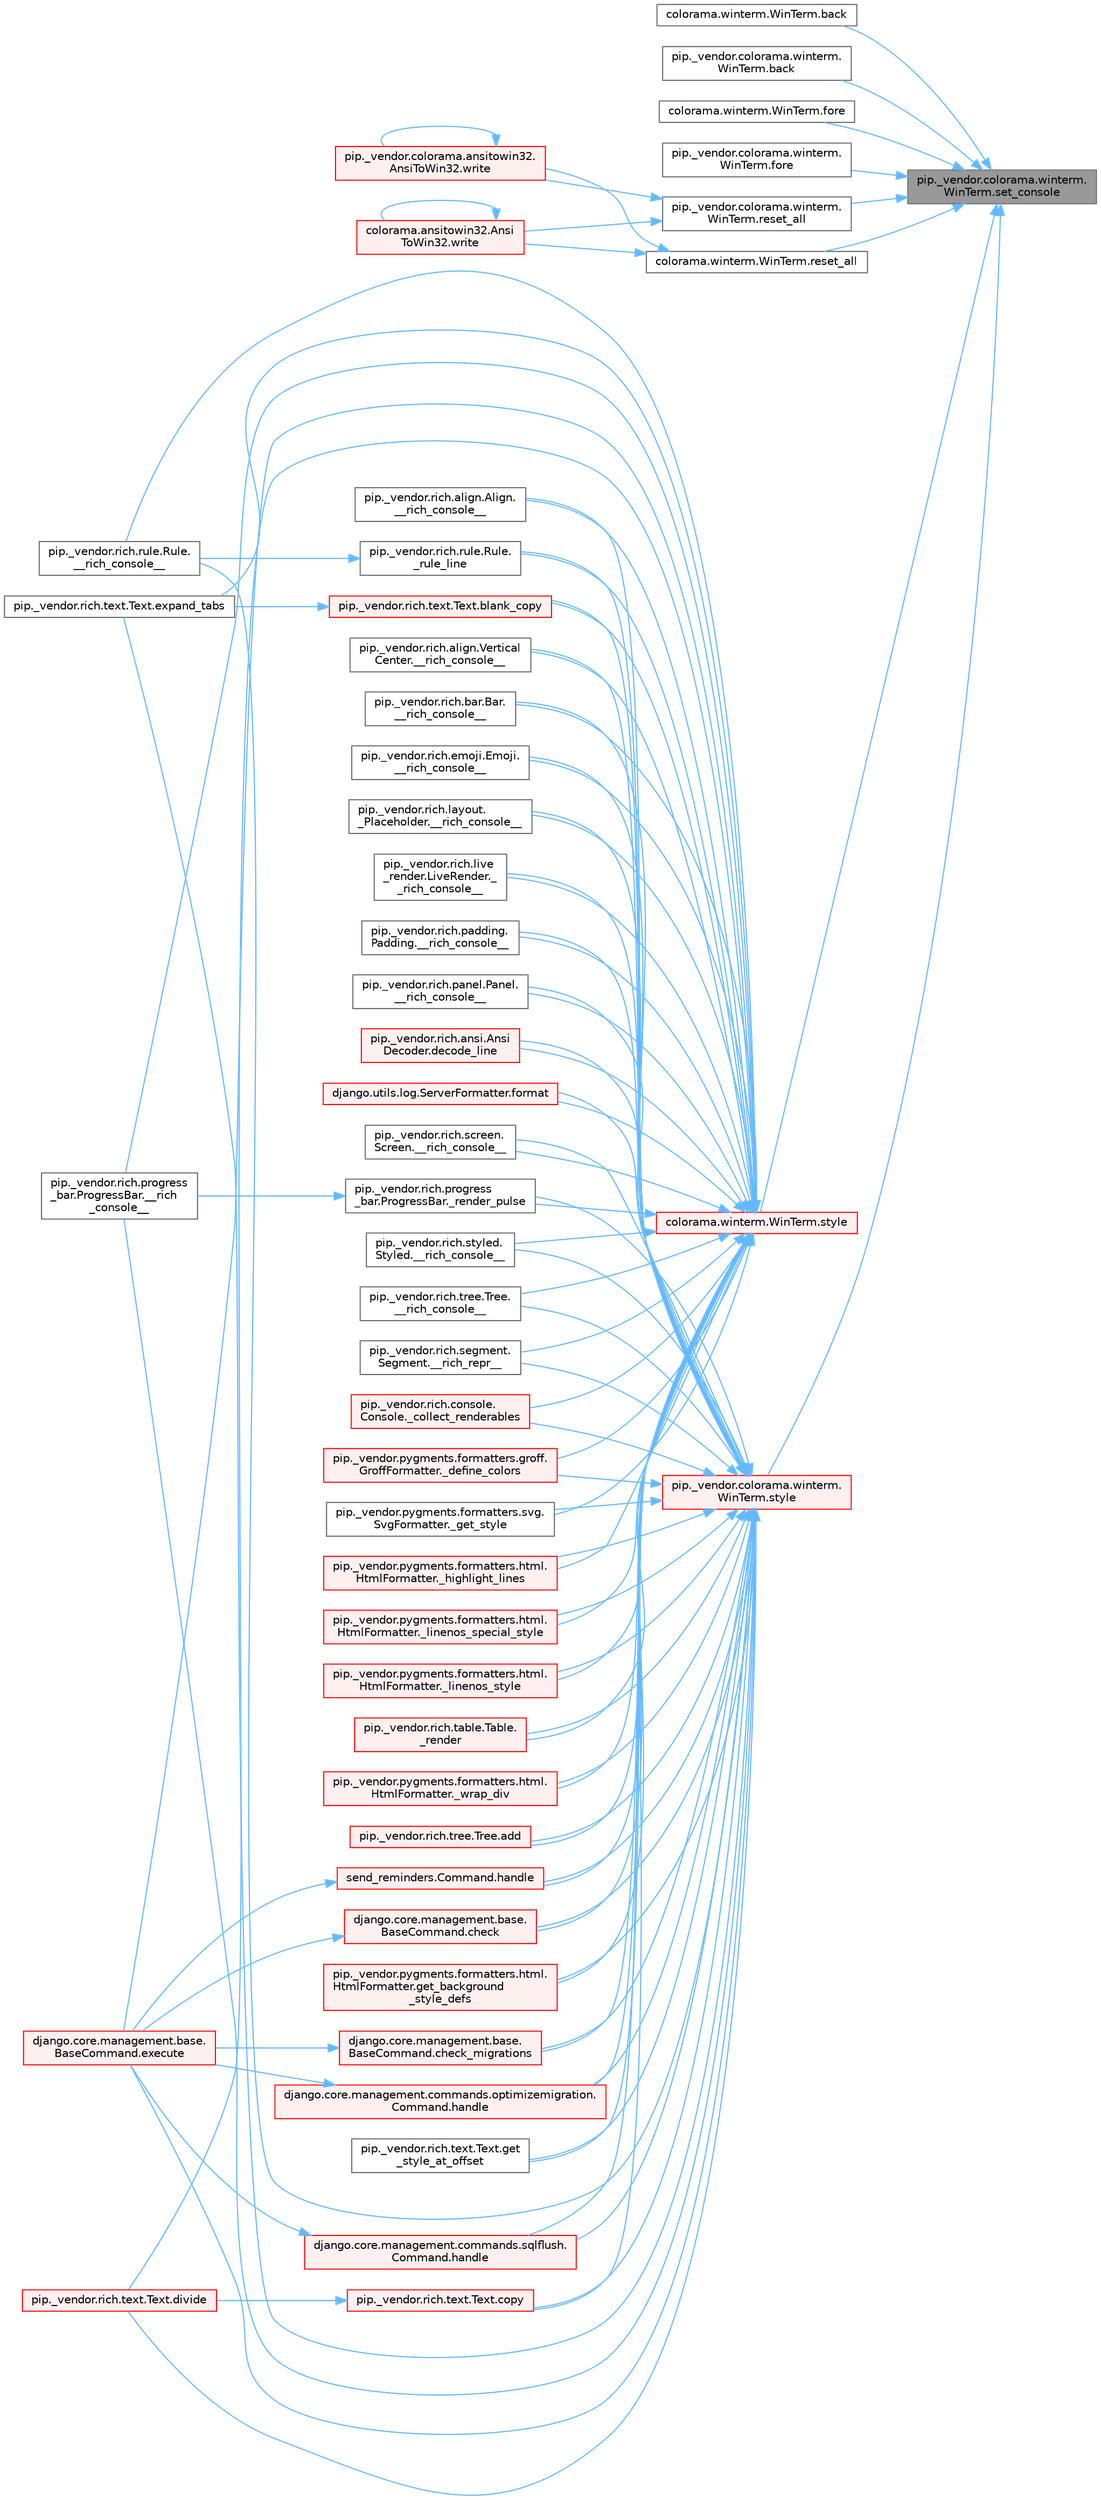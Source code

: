 digraph "pip._vendor.colorama.winterm.WinTerm.set_console"
{
 // LATEX_PDF_SIZE
  bgcolor="transparent";
  edge [fontname=Helvetica,fontsize=10,labelfontname=Helvetica,labelfontsize=10];
  node [fontname=Helvetica,fontsize=10,shape=box,height=0.2,width=0.4];
  rankdir="RL";
  Node1 [id="Node000001",label="pip._vendor.colorama.winterm.\lWinTerm.set_console",height=0.2,width=0.4,color="gray40", fillcolor="grey60", style="filled", fontcolor="black",tooltip=" "];
  Node1 -> Node2 [id="edge1_Node000001_Node000002",dir="back",color="steelblue1",style="solid",tooltip=" "];
  Node2 [id="Node000002",label="colorama.winterm.WinTerm.back",height=0.2,width=0.4,color="grey40", fillcolor="white", style="filled",URL="$classcolorama_1_1winterm_1_1_win_term.html#a41e0fb535da3a16f269ec6cbc26df489",tooltip=" "];
  Node1 -> Node3 [id="edge2_Node000001_Node000003",dir="back",color="steelblue1",style="solid",tooltip=" "];
  Node3 [id="Node000003",label="pip._vendor.colorama.winterm.\lWinTerm.back",height=0.2,width=0.4,color="grey40", fillcolor="white", style="filled",URL="$classpip_1_1__vendor_1_1colorama_1_1winterm_1_1_win_term.html#ac8c3a3a07c0d99aa828fd38813bb6d6b",tooltip=" "];
  Node1 -> Node4 [id="edge3_Node000001_Node000004",dir="back",color="steelblue1",style="solid",tooltip=" "];
  Node4 [id="Node000004",label="colorama.winterm.WinTerm.fore",height=0.2,width=0.4,color="grey40", fillcolor="white", style="filled",URL="$classcolorama_1_1winterm_1_1_win_term.html#a98a73a957ef473bf65efc7028b364dcf",tooltip=" "];
  Node1 -> Node5 [id="edge4_Node000001_Node000005",dir="back",color="steelblue1",style="solid",tooltip=" "];
  Node5 [id="Node000005",label="pip._vendor.colorama.winterm.\lWinTerm.fore",height=0.2,width=0.4,color="grey40", fillcolor="white", style="filled",URL="$classpip_1_1__vendor_1_1colorama_1_1winterm_1_1_win_term.html#ab37178ab8a23dcdca4427c3ec375bdb4",tooltip=" "];
  Node1 -> Node6 [id="edge5_Node000001_Node000006",dir="back",color="steelblue1",style="solid",tooltip=" "];
  Node6 [id="Node000006",label="colorama.winterm.WinTerm.reset_all",height=0.2,width=0.4,color="grey40", fillcolor="white", style="filled",URL="$classcolorama_1_1winterm_1_1_win_term.html#a3b02943f152c5e63db370429ebf2b520",tooltip=" "];
  Node6 -> Node7 [id="edge6_Node000006_Node000007",dir="back",color="steelblue1",style="solid",tooltip=" "];
  Node7 [id="Node000007",label="colorama.ansitowin32.Ansi\lToWin32.write",height=0.2,width=0.4,color="red", fillcolor="#FFF0F0", style="filled",URL="$classcolorama_1_1ansitowin32_1_1_ansi_to_win32.html#abadac90e6f0a5a03cecdc6f254eca7d8",tooltip=" "];
  Node7 -> Node7 [id="edge7_Node000007_Node000007",dir="back",color="steelblue1",style="solid",tooltip=" "];
  Node6 -> Node3012 [id="edge8_Node000006_Node003012",dir="back",color="steelblue1",style="solid",tooltip=" "];
  Node3012 [id="Node003012",label="pip._vendor.colorama.ansitowin32.\lAnsiToWin32.write",height=0.2,width=0.4,color="red", fillcolor="#FFF0F0", style="filled",URL="$classpip_1_1__vendor_1_1colorama_1_1ansitowin32_1_1_ansi_to_win32.html#aaeb0baf104470a2dfb282dce019b45e4",tooltip=" "];
  Node3012 -> Node3012 [id="edge9_Node003012_Node003012",dir="back",color="steelblue1",style="solid",tooltip=" "];
  Node1 -> Node3184 [id="edge10_Node000001_Node003184",dir="back",color="steelblue1",style="solid",tooltip=" "];
  Node3184 [id="Node003184",label="pip._vendor.colorama.winterm.\lWinTerm.reset_all",height=0.2,width=0.4,color="grey40", fillcolor="white", style="filled",URL="$classpip_1_1__vendor_1_1colorama_1_1winterm_1_1_win_term.html#acd145cbb15b95d56837163e3bda436c7",tooltip=" "];
  Node3184 -> Node7 [id="edge11_Node003184_Node000007",dir="back",color="steelblue1",style="solid",tooltip=" "];
  Node3184 -> Node3012 [id="edge12_Node003184_Node003012",dir="back",color="steelblue1",style="solid",tooltip=" "];
  Node1 -> Node3185 [id="edge13_Node000001_Node003185",dir="back",color="steelblue1",style="solid",tooltip=" "];
  Node3185 [id="Node003185",label="colorama.winterm.WinTerm.style",height=0.2,width=0.4,color="red", fillcolor="#FFF0F0", style="filled",URL="$classcolorama_1_1winterm_1_1_win_term.html#a506343ed97737721f4046d5e741a8b2c",tooltip=" "];
  Node3185 -> Node222 [id="edge14_Node003185_Node000222",dir="back",color="steelblue1",style="solid",tooltip=" "];
  Node222 [id="Node000222",label="pip._vendor.rich.align.Align.\l__rich_console__",height=0.2,width=0.4,color="grey40", fillcolor="white", style="filled",URL="$classpip_1_1__vendor_1_1rich_1_1align_1_1_align.html#afd4f8994e1355e2c22c2aa1145f0d400",tooltip=" "];
  Node3185 -> Node1520 [id="edge15_Node003185_Node001520",dir="back",color="steelblue1",style="solid",tooltip=" "];
  Node1520 [id="Node001520",label="pip._vendor.rich.align.Vertical\lCenter.__rich_console__",height=0.2,width=0.4,color="grey40", fillcolor="white", style="filled",URL="$classpip_1_1__vendor_1_1rich_1_1align_1_1_vertical_center.html#a001f705e33eb498f4d9c13249aa09cd8",tooltip=" "];
  Node3185 -> Node1364 [id="edge16_Node003185_Node001364",dir="back",color="steelblue1",style="solid",tooltip=" "];
  Node1364 [id="Node001364",label="pip._vendor.rich.bar.Bar.\l__rich_console__",height=0.2,width=0.4,color="grey40", fillcolor="white", style="filled",URL="$classpip_1_1__vendor_1_1rich_1_1bar_1_1_bar.html#a359eaef2ee887a91db40d010b8524723",tooltip=" "];
  Node3185 -> Node3186 [id="edge17_Node003185_Node003186",dir="back",color="steelblue1",style="solid",tooltip=" "];
  Node3186 [id="Node003186",label="pip._vendor.rich.emoji.Emoji.\l__rich_console__",height=0.2,width=0.4,color="grey40", fillcolor="white", style="filled",URL="$classpip_1_1__vendor_1_1rich_1_1emoji_1_1_emoji.html#af544f31b3a4980df17684a7de6e60612",tooltip=" "];
  Node3185 -> Node3187 [id="edge18_Node003185_Node003187",dir="back",color="steelblue1",style="solid",tooltip=" "];
  Node3187 [id="Node003187",label="pip._vendor.rich.layout.\l_Placeholder.__rich_console__",height=0.2,width=0.4,color="grey40", fillcolor="white", style="filled",URL="$classpip_1_1__vendor_1_1rich_1_1layout_1_1___placeholder.html#aa47f8c89d90d3654a18e522e482b8960",tooltip=" "];
  Node3185 -> Node1521 [id="edge19_Node003185_Node001521",dir="back",color="steelblue1",style="solid",tooltip=" "];
  Node1521 [id="Node001521",label="pip._vendor.rich.live\l_render.LiveRender._\l_rich_console__",height=0.2,width=0.4,color="grey40", fillcolor="white", style="filled",URL="$classpip_1_1__vendor_1_1rich_1_1live__render_1_1_live_render.html#ad912ba8e93bac99aa63c5291cf34b87b",tooltip=" "];
  Node3185 -> Node1511 [id="edge20_Node003185_Node001511",dir="back",color="steelblue1",style="solid",tooltip=" "];
  Node1511 [id="Node001511",label="pip._vendor.rich.padding.\lPadding.__rich_console__",height=0.2,width=0.4,color="grey40", fillcolor="white", style="filled",URL="$classpip_1_1__vendor_1_1rich_1_1padding_1_1_padding.html#a23e27b4fb591fa1a4b6a04c497729077",tooltip=" "];
  Node3185 -> Node223 [id="edge21_Node003185_Node000223",dir="back",color="steelblue1",style="solid",tooltip=" "];
  Node223 [id="Node000223",label="pip._vendor.rich.panel.Panel.\l__rich_console__",height=0.2,width=0.4,color="grey40", fillcolor="white", style="filled",URL="$classpip_1_1__vendor_1_1rich_1_1panel_1_1_panel.html#a6c612abd2dc827e0625fba926d709fb6",tooltip=" "];
  Node3185 -> Node1503 [id="edge22_Node003185_Node001503",dir="back",color="steelblue1",style="solid",tooltip=" "];
  Node1503 [id="Node001503",label="pip._vendor.rich.progress\l_bar.ProgressBar.__rich\l_console__",height=0.2,width=0.4,color="grey40", fillcolor="white", style="filled",URL="$classpip_1_1__vendor_1_1rich_1_1progress__bar_1_1_progress_bar.html#abbdfe88bb95fc3d9cebec88429e23b6e",tooltip=" "];
  Node3185 -> Node3188 [id="edge23_Node003185_Node003188",dir="back",color="steelblue1",style="solid",tooltip=" "];
  Node3188 [id="Node003188",label="pip._vendor.rich.rule.Rule.\l__rich_console__",height=0.2,width=0.4,color="grey40", fillcolor="white", style="filled",URL="$classpip_1_1__vendor_1_1rich_1_1rule_1_1_rule.html#a6d54c948a430012a37c8fb11f277e500",tooltip=" "];
  Node3185 -> Node1522 [id="edge24_Node003185_Node001522",dir="back",color="steelblue1",style="solid",tooltip=" "];
  Node1522 [id="Node001522",label="pip._vendor.rich.screen.\lScreen.__rich_console__",height=0.2,width=0.4,color="grey40", fillcolor="white", style="filled",URL="$classpip_1_1__vendor_1_1rich_1_1screen_1_1_screen.html#a5da09dde31d7cd9ba21f9800a67f5c04",tooltip=" "];
  Node3185 -> Node1523 [id="edge25_Node003185_Node001523",dir="back",color="steelblue1",style="solid",tooltip=" "];
  Node1523 [id="Node001523",label="pip._vendor.rich.styled.\lStyled.__rich_console__",height=0.2,width=0.4,color="grey40", fillcolor="white", style="filled",URL="$classpip_1_1__vendor_1_1rich_1_1styled_1_1_styled.html#ad2b41aa2911394ea81c2ea590ae7d588",tooltip=" "];
  Node3185 -> Node3189 [id="edge26_Node003185_Node003189",dir="back",color="steelblue1",style="solid",tooltip=" "];
  Node3189 [id="Node003189",label="pip._vendor.rich.tree.Tree.\l__rich_console__",height=0.2,width=0.4,color="grey40", fillcolor="white", style="filled",URL="$classpip_1_1__vendor_1_1rich_1_1tree_1_1_tree.html#aa8555c7e43b4f8c34c62d797fc40f3a8",tooltip=" "];
  Node3185 -> Node3190 [id="edge27_Node003185_Node003190",dir="back",color="steelblue1",style="solid",tooltip=" "];
  Node3190 [id="Node003190",label="pip._vendor.rich.segment.\lSegment.__rich_repr__",height=0.2,width=0.4,color="grey40", fillcolor="white", style="filled",URL="$classpip_1_1__vendor_1_1rich_1_1segment_1_1_segment.html#a74fd1384097a81b6f59516eaa0aa948e",tooltip=" "];
  Node3185 -> Node3191 [id="edge28_Node003185_Node003191",dir="back",color="steelblue1",style="solid",tooltip=" "];
  Node3191 [id="Node003191",label="pip._vendor.rich.console.\lConsole._collect_renderables",height=0.2,width=0.4,color="red", fillcolor="#FFF0F0", style="filled",URL="$classpip_1_1__vendor_1_1rich_1_1console_1_1_console.html#ab053dc750094e77e036523f6d2c14899",tooltip=" "];
  Node3185 -> Node3192 [id="edge29_Node003185_Node003192",dir="back",color="steelblue1",style="solid",tooltip=" "];
  Node3192 [id="Node003192",label="pip._vendor.pygments.formatters.groff.\lGroffFormatter._define_colors",height=0.2,width=0.4,color="red", fillcolor="#FFF0F0", style="filled",URL="$classpip_1_1__vendor_1_1pygments_1_1formatters_1_1groff_1_1_groff_formatter.html#ac743d0e935021a3b071689ad513405bd",tooltip=" "];
  Node3185 -> Node3193 [id="edge30_Node003185_Node003193",dir="back",color="steelblue1",style="solid",tooltip=" "];
  Node3193 [id="Node003193",label="pip._vendor.pygments.formatters.svg.\lSvgFormatter._get_style",height=0.2,width=0.4,color="grey40", fillcolor="white", style="filled",URL="$classpip_1_1__vendor_1_1pygments_1_1formatters_1_1svg_1_1_svg_formatter.html#a192cec4016d79b83c907a02a767be329",tooltip=" "];
  Node3185 -> Node3194 [id="edge31_Node003185_Node003194",dir="back",color="steelblue1",style="solid",tooltip=" "];
  Node3194 [id="Node003194",label="pip._vendor.pygments.formatters.html.\lHtmlFormatter._highlight_lines",height=0.2,width=0.4,color="red", fillcolor="#FFF0F0", style="filled",URL="$classpip_1_1__vendor_1_1pygments_1_1formatters_1_1html_1_1_html_formatter.html#acea415b52682ad85487cfc1e48bd46ca",tooltip=" "];
  Node3185 -> Node3195 [id="edge32_Node003185_Node003195",dir="back",color="steelblue1",style="solid",tooltip=" "];
  Node3195 [id="Node003195",label="pip._vendor.pygments.formatters.html.\lHtmlFormatter._linenos_special_style",height=0.2,width=0.4,color="red", fillcolor="#FFF0F0", style="filled",URL="$classpip_1_1__vendor_1_1pygments_1_1formatters_1_1html_1_1_html_formatter.html#a9baca9c27273811aee483ed8b042d925",tooltip=" "];
  Node3185 -> Node3197 [id="edge33_Node003185_Node003197",dir="back",color="steelblue1",style="solid",tooltip=" "];
  Node3197 [id="Node003197",label="pip._vendor.pygments.formatters.html.\lHtmlFormatter._linenos_style",height=0.2,width=0.4,color="red", fillcolor="#FFF0F0", style="filled",URL="$classpip_1_1__vendor_1_1pygments_1_1formatters_1_1html_1_1_html_formatter.html#a109e490ead9d29180ae51e0416bf387e",tooltip=" "];
  Node3185 -> Node3198 [id="edge34_Node003185_Node003198",dir="back",color="steelblue1",style="solid",tooltip=" "];
  Node3198 [id="Node003198",label="pip._vendor.rich.table.Table.\l_render",height=0.2,width=0.4,color="red", fillcolor="#FFF0F0", style="filled",URL="$classpip_1_1__vendor_1_1rich_1_1table_1_1_table.html#a84063b329b88480f38f02ba7aabbbf4a",tooltip=" "];
  Node3185 -> Node3199 [id="edge35_Node003185_Node003199",dir="back",color="steelblue1",style="solid",tooltip=" "];
  Node3199 [id="Node003199",label="pip._vendor.rich.progress\l_bar.ProgressBar._render_pulse",height=0.2,width=0.4,color="grey40", fillcolor="white", style="filled",URL="$classpip_1_1__vendor_1_1rich_1_1progress__bar_1_1_progress_bar.html#a19be0e30fba225cd176e95f0a1990ccc",tooltip=" "];
  Node3199 -> Node1503 [id="edge36_Node003199_Node001503",dir="back",color="steelblue1",style="solid",tooltip=" "];
  Node3185 -> Node3200 [id="edge37_Node003185_Node003200",dir="back",color="steelblue1",style="solid",tooltip=" "];
  Node3200 [id="Node003200",label="pip._vendor.rich.rule.Rule.\l_rule_line",height=0.2,width=0.4,color="grey40", fillcolor="white", style="filled",URL="$classpip_1_1__vendor_1_1rich_1_1rule_1_1_rule.html#a012ac1e42b2b755ee6fd21ff7d19fd65",tooltip=" "];
  Node3200 -> Node3188 [id="edge38_Node003200_Node003188",dir="back",color="steelblue1",style="solid",tooltip=" "];
  Node3185 -> Node3201 [id="edge39_Node003185_Node003201",dir="back",color="steelblue1",style="solid",tooltip=" "];
  Node3201 [id="Node003201",label="pip._vendor.pygments.formatters.html.\lHtmlFormatter._wrap_div",height=0.2,width=0.4,color="red", fillcolor="#FFF0F0", style="filled",URL="$classpip_1_1__vendor_1_1pygments_1_1formatters_1_1html_1_1_html_formatter.html#adb6ed39955dbe4bdd68b24cf9cde26cb",tooltip=" "];
  Node3185 -> Node1221 [id="edge40_Node003185_Node001221",dir="back",color="steelblue1",style="solid",tooltip=" "];
  Node1221 [id="Node001221",label="pip._vendor.rich.tree.Tree.add",height=0.2,width=0.4,color="red", fillcolor="#FFF0F0", style="filled",URL="$classpip_1_1__vendor_1_1rich_1_1tree_1_1_tree.html#a0ce550864757b1ee2756237b6e754aae",tooltip=" "];
  Node3185 -> Node3202 [id="edge41_Node003185_Node003202",dir="back",color="steelblue1",style="solid",tooltip=" "];
  Node3202 [id="Node003202",label="pip._vendor.rich.text.Text.blank_copy",height=0.2,width=0.4,color="red", fillcolor="#FFF0F0", style="filled",URL="$classpip_1_1__vendor_1_1rich_1_1text_1_1_text.html#acba05c0772c231850c04049123a1fd8a",tooltip=" "];
  Node3202 -> Node694 [id="edge42_Node003202_Node000694",dir="back",color="steelblue1",style="solid",tooltip=" "];
  Node694 [id="Node000694",label="pip._vendor.rich.text.Text.expand_tabs",height=0.2,width=0.4,color="grey40", fillcolor="white", style="filled",URL="$classpip_1_1__vendor_1_1rich_1_1text_1_1_text.html#ad9f65ecb5a2b9b55648d525a0a58c947",tooltip=" "];
  Node3185 -> Node3204 [id="edge43_Node003185_Node003204",dir="back",color="steelblue1",style="solid",tooltip=" "];
  Node3204 [id="Node003204",label="django.core.management.base.\lBaseCommand.check",height=0.2,width=0.4,color="red", fillcolor="#FFF0F0", style="filled",URL="$classdjango_1_1core_1_1management_1_1base_1_1_base_command.html#a0ff1b562b3f6e68600b828fce3cf09b6",tooltip=" "];
  Node3204 -> Node487 [id="edge44_Node003204_Node000487",dir="back",color="steelblue1",style="solid",tooltip=" "];
  Node487 [id="Node000487",label="django.core.management.base.\lBaseCommand.execute",height=0.2,width=0.4,color="red", fillcolor="#FFF0F0", style="filled",URL="$classdjango_1_1core_1_1management_1_1base_1_1_base_command.html#a5621c1fb51be6a2deff6777d90c25ee0",tooltip=" "];
  Node3185 -> Node3205 [id="edge45_Node003185_Node003205",dir="back",color="steelblue1",style="solid",tooltip=" "];
  Node3205 [id="Node003205",label="django.core.management.base.\lBaseCommand.check_migrations",height=0.2,width=0.4,color="red", fillcolor="#FFF0F0", style="filled",URL="$classdjango_1_1core_1_1management_1_1base_1_1_base_command.html#a163d7c2584c28d8775107140aa16237b",tooltip=" "];
  Node3205 -> Node487 [id="edge46_Node003205_Node000487",dir="back",color="steelblue1",style="solid",tooltip=" "];
  Node3185 -> Node3206 [id="edge47_Node003185_Node003206",dir="back",color="steelblue1",style="solid",tooltip=" "];
  Node3206 [id="Node003206",label="pip._vendor.rich.text.Text.copy",height=0.2,width=0.4,color="red", fillcolor="#FFF0F0", style="filled",URL="$classpip_1_1__vendor_1_1rich_1_1text_1_1_text.html#a93b228d0aa89aa63e6dfbaa40cb7619a",tooltip=" "];
  Node3206 -> Node689 [id="edge48_Node003206_Node000689",dir="back",color="steelblue1",style="solid",tooltip=" "];
  Node689 [id="Node000689",label="pip._vendor.rich.text.Text.divide",height=0.2,width=0.4,color="red", fillcolor="#FFF0F0", style="filled",URL="$classpip_1_1__vendor_1_1rich_1_1text_1_1_text.html#a07dc70deb29ea374cfff03489995bcac",tooltip=" "];
  Node3185 -> Node3207 [id="edge49_Node003185_Node003207",dir="back",color="steelblue1",style="solid",tooltip=" "];
  Node3207 [id="Node003207",label="pip._vendor.rich.ansi.Ansi\lDecoder.decode_line",height=0.2,width=0.4,color="red", fillcolor="#FFF0F0", style="filled",URL="$classpip_1_1__vendor_1_1rich_1_1ansi_1_1_ansi_decoder.html#aa4e54ff71e06979da6e1a254f3a3c3e5",tooltip=" "];
  Node3185 -> Node689 [id="edge50_Node003185_Node000689",dir="back",color="steelblue1",style="solid",tooltip=" "];
  Node3185 -> Node487 [id="edge51_Node003185_Node000487",dir="back",color="steelblue1",style="solid",tooltip=" "];
  Node3185 -> Node694 [id="edge52_Node003185_Node000694",dir="back",color="steelblue1",style="solid",tooltip=" "];
  Node3185 -> Node3209 [id="edge53_Node003185_Node003209",dir="back",color="steelblue1",style="solid",tooltip=" "];
  Node3209 [id="Node003209",label="django.utils.log.ServerFormatter.format",height=0.2,width=0.4,color="red", fillcolor="#FFF0F0", style="filled",URL="$classdjango_1_1utils_1_1log_1_1_server_formatter.html#a0d8ef7ec5e5f76b1da8d16759ccdc5a3",tooltip=" "];
  Node3185 -> Node1465 [id="edge54_Node003185_Node001465",dir="back",color="steelblue1",style="solid",tooltip=" "];
  Node1465 [id="Node001465",label="pip._vendor.pygments.formatters.html.\lHtmlFormatter.get_background\l_style_defs",height=0.2,width=0.4,color="red", fillcolor="#FFF0F0", style="filled",URL="$classpip_1_1__vendor_1_1pygments_1_1formatters_1_1html_1_1_html_formatter.html#a2ac0d9913b6a90b8b30e7c11108ea515",tooltip=" "];
  Node3185 -> Node3210 [id="edge55_Node003185_Node003210",dir="back",color="steelblue1",style="solid",tooltip=" "];
  Node3210 [id="Node003210",label="pip._vendor.rich.text.Text.get\l_style_at_offset",height=0.2,width=0.4,color="grey40", fillcolor="white", style="filled",URL="$classpip_1_1__vendor_1_1rich_1_1text_1_1_text.html#a7ba4cff623cfbbef43aff3fbe2c8ae5e",tooltip=" "];
  Node3185 -> Node3211 [id="edge56_Node003185_Node003211",dir="back",color="steelblue1",style="solid",tooltip=" "];
  Node3211 [id="Node003211",label="django.core.management.commands.optimizemigration.\lCommand.handle",height=0.2,width=0.4,color="red", fillcolor="#FFF0F0", style="filled",URL="$classdjango_1_1core_1_1management_1_1commands_1_1optimizemigration_1_1_command.html#aad48454ff16af042fe3eafb74f18bd2d",tooltip=" "];
  Node3211 -> Node487 [id="edge57_Node003211_Node000487",dir="back",color="steelblue1",style="solid",tooltip=" "];
  Node3185 -> Node3212 [id="edge58_Node003185_Node003212",dir="back",color="steelblue1",style="solid",tooltip=" "];
  Node3212 [id="Node003212",label="django.core.management.commands.sqlflush.\lCommand.handle",height=0.2,width=0.4,color="red", fillcolor="#FFF0F0", style="filled",URL="$classdjango_1_1core_1_1management_1_1commands_1_1sqlflush_1_1_command.html#a29eeac6c5f1e914695f34b99149ba2bf",tooltip=" "];
  Node3212 -> Node487 [id="edge59_Node003212_Node000487",dir="back",color="steelblue1",style="solid",tooltip=" "];
  Node3185 -> Node3213 [id="edge60_Node003185_Node003213",dir="back",color="steelblue1",style="solid",tooltip=" "];
  Node3213 [id="Node003213",label="send_reminders.Command.handle",height=0.2,width=0.4,color="red", fillcolor="#FFF0F0", style="filled",URL="$classsend__reminders_1_1_command.html#aa6cfb1f312a910b8cf92647a38e3cc90",tooltip=" "];
  Node3213 -> Node487 [id="edge61_Node003213_Node000487",dir="back",color="steelblue1",style="solid",tooltip=" "];
  Node1 -> Node3228 [id="edge62_Node000001_Node003228",dir="back",color="steelblue1",style="solid",tooltip=" "];
  Node3228 [id="Node003228",label="pip._vendor.colorama.winterm.\lWinTerm.style",height=0.2,width=0.4,color="red", fillcolor="#FFF0F0", style="filled",URL="$classpip_1_1__vendor_1_1colorama_1_1winterm_1_1_win_term.html#a942dc25f8c2ec982d2ff799ec02ec593",tooltip=" "];
  Node3228 -> Node222 [id="edge63_Node003228_Node000222",dir="back",color="steelblue1",style="solid",tooltip=" "];
  Node3228 -> Node1520 [id="edge64_Node003228_Node001520",dir="back",color="steelblue1",style="solid",tooltip=" "];
  Node3228 -> Node1364 [id="edge65_Node003228_Node001364",dir="back",color="steelblue1",style="solid",tooltip=" "];
  Node3228 -> Node3186 [id="edge66_Node003228_Node003186",dir="back",color="steelblue1",style="solid",tooltip=" "];
  Node3228 -> Node3187 [id="edge67_Node003228_Node003187",dir="back",color="steelblue1",style="solid",tooltip=" "];
  Node3228 -> Node1521 [id="edge68_Node003228_Node001521",dir="back",color="steelblue1",style="solid",tooltip=" "];
  Node3228 -> Node1511 [id="edge69_Node003228_Node001511",dir="back",color="steelblue1",style="solid",tooltip=" "];
  Node3228 -> Node223 [id="edge70_Node003228_Node000223",dir="back",color="steelblue1",style="solid",tooltip=" "];
  Node3228 -> Node1503 [id="edge71_Node003228_Node001503",dir="back",color="steelblue1",style="solid",tooltip=" "];
  Node3228 -> Node3188 [id="edge72_Node003228_Node003188",dir="back",color="steelblue1",style="solid",tooltip=" "];
  Node3228 -> Node1522 [id="edge73_Node003228_Node001522",dir="back",color="steelblue1",style="solid",tooltip=" "];
  Node3228 -> Node1523 [id="edge74_Node003228_Node001523",dir="back",color="steelblue1",style="solid",tooltip=" "];
  Node3228 -> Node3189 [id="edge75_Node003228_Node003189",dir="back",color="steelblue1",style="solid",tooltip=" "];
  Node3228 -> Node3190 [id="edge76_Node003228_Node003190",dir="back",color="steelblue1",style="solid",tooltip=" "];
  Node3228 -> Node3191 [id="edge77_Node003228_Node003191",dir="back",color="steelblue1",style="solid",tooltip=" "];
  Node3228 -> Node3192 [id="edge78_Node003228_Node003192",dir="back",color="steelblue1",style="solid",tooltip=" "];
  Node3228 -> Node3193 [id="edge79_Node003228_Node003193",dir="back",color="steelblue1",style="solid",tooltip=" "];
  Node3228 -> Node3194 [id="edge80_Node003228_Node003194",dir="back",color="steelblue1",style="solid",tooltip=" "];
  Node3228 -> Node3195 [id="edge81_Node003228_Node003195",dir="back",color="steelblue1",style="solid",tooltip=" "];
  Node3228 -> Node3197 [id="edge82_Node003228_Node003197",dir="back",color="steelblue1",style="solid",tooltip=" "];
  Node3228 -> Node3198 [id="edge83_Node003228_Node003198",dir="back",color="steelblue1",style="solid",tooltip=" "];
  Node3228 -> Node3199 [id="edge84_Node003228_Node003199",dir="back",color="steelblue1",style="solid",tooltip=" "];
  Node3228 -> Node3200 [id="edge85_Node003228_Node003200",dir="back",color="steelblue1",style="solid",tooltip=" "];
  Node3228 -> Node3201 [id="edge86_Node003228_Node003201",dir="back",color="steelblue1",style="solid",tooltip=" "];
  Node3228 -> Node1221 [id="edge87_Node003228_Node001221",dir="back",color="steelblue1",style="solid",tooltip=" "];
  Node3228 -> Node3202 [id="edge88_Node003228_Node003202",dir="back",color="steelblue1",style="solid",tooltip=" "];
  Node3228 -> Node3204 [id="edge89_Node003228_Node003204",dir="back",color="steelblue1",style="solid",tooltip=" "];
  Node3228 -> Node3205 [id="edge90_Node003228_Node003205",dir="back",color="steelblue1",style="solid",tooltip=" "];
  Node3228 -> Node3206 [id="edge91_Node003228_Node003206",dir="back",color="steelblue1",style="solid",tooltip=" "];
  Node3228 -> Node3207 [id="edge92_Node003228_Node003207",dir="back",color="steelblue1",style="solid",tooltip=" "];
  Node3228 -> Node689 [id="edge93_Node003228_Node000689",dir="back",color="steelblue1",style="solid",tooltip=" "];
  Node3228 -> Node487 [id="edge94_Node003228_Node000487",dir="back",color="steelblue1",style="solid",tooltip=" "];
  Node3228 -> Node694 [id="edge95_Node003228_Node000694",dir="back",color="steelblue1",style="solid",tooltip=" "];
  Node3228 -> Node3209 [id="edge96_Node003228_Node003209",dir="back",color="steelblue1",style="solid",tooltip=" "];
  Node3228 -> Node1465 [id="edge97_Node003228_Node001465",dir="back",color="steelblue1",style="solid",tooltip=" "];
  Node3228 -> Node3210 [id="edge98_Node003228_Node003210",dir="back",color="steelblue1",style="solid",tooltip=" "];
  Node3228 -> Node3211 [id="edge99_Node003228_Node003211",dir="back",color="steelblue1",style="solid",tooltip=" "];
  Node3228 -> Node3212 [id="edge100_Node003228_Node003212",dir="back",color="steelblue1",style="solid",tooltip=" "];
  Node3228 -> Node3213 [id="edge101_Node003228_Node003213",dir="back",color="steelblue1",style="solid",tooltip=" "];
}

